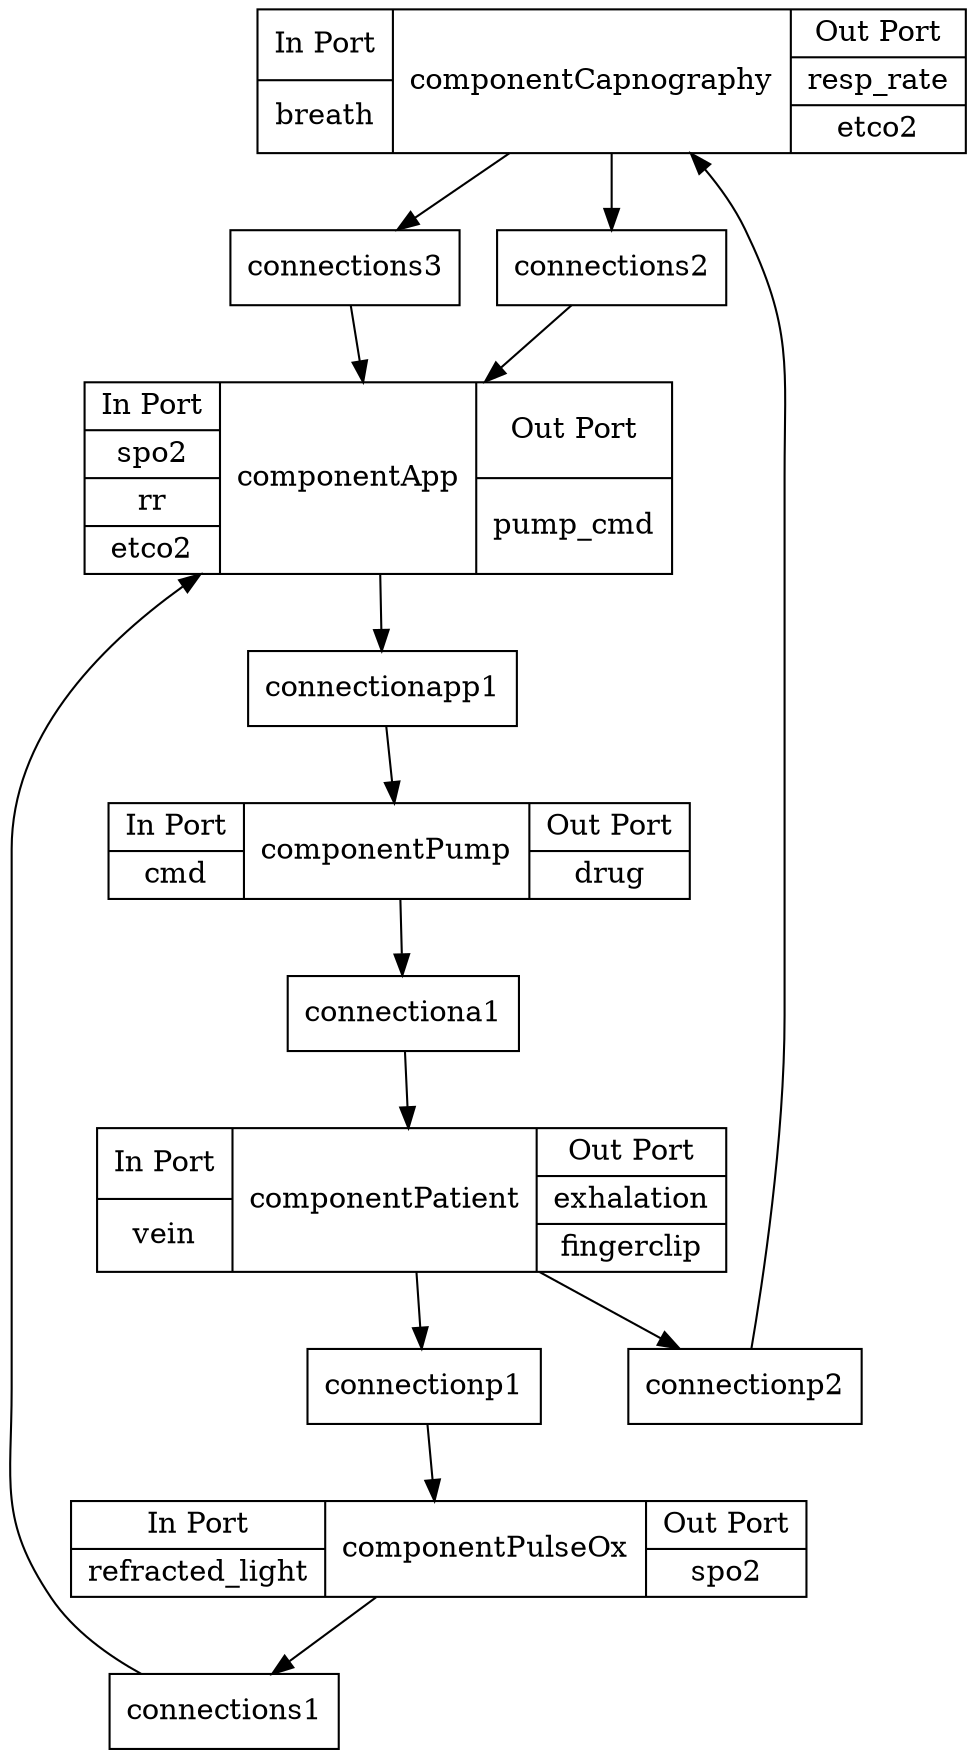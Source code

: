 digraph G {
  1 [ label="{In Port|<breath>breath} |component
Capnography|{Out Port|resp_rate|etco2}" shape="record" ];
  2 [ label="{In Port|<refracted_light>refracted_light} |component
PulseOx|{Out Port|spo2}" shape="record" ];
  3 [ label="{In Port|<spo2>spo2|<rr>rr|<etco2>etco2} |component
App|{Out Port|pump_cmd}" shape="record" ];
  4 [ label="{In Port|<cmd>cmd} |component
Pump|{Out Port|drug}" shape="record" ];
  5 [ label="{In Port|<vein>vein} |component
Patient|{Out Port|exhalation|fingerclip}" shape="record" ];
  6 [ label="connection
app1" shape="record" ];
  7 [ label="connection
s3" shape="record" ];
  8 [ label="connection
a1" shape="record" ];
  9 [ label="connection
s2" shape="record" ];
  10 [ label="connection
p2" shape="record" ];
  11 [ label="connection
s1" shape="record" ];
  12 [ label="connection
p1" shape="record" ];
  3 -> 6;
  6 -> 4;
  1 -> 7;
  7 -> 3;
  4 -> 8;
  8 -> 5;
  1 -> 9;
  9 -> 3;
  5 -> 10;
  10 -> 1;
  2 -> 11;
  11 -> 3;
  5 -> 12;
  12 -> 2;
}
